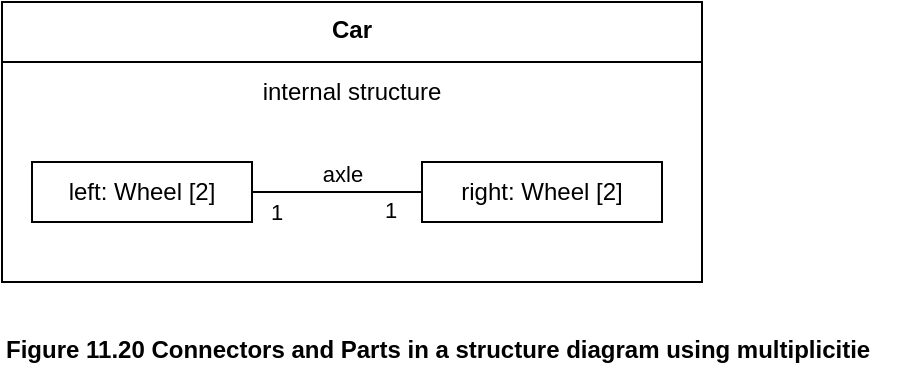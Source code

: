 <mxfile version="21.6.5" type="device">
  <diagram name="Page-1" id="ZfuC0e50NSOTRn3sxBAv">
    <mxGraphModel dx="880" dy="511" grid="1" gridSize="10" guides="1" tooltips="1" connect="1" arrows="1" fold="1" page="1" pageScale="1" pageWidth="1169" pageHeight="827" math="0" shadow="0">
      <root>
        <mxCell id="0" />
        <mxCell id="1" parent="0" />
        <mxCell id="CPnAnZwY85VbWW5xjXOZ-1" value="Car" style="swimlane;fontStyle=1;align=center;verticalAlign=top;childLayout=stackLayout;horizontal=1;startSize=30;horizontalStack=0;resizeParent=1;resizeParentMax=0;resizeLast=0;collapsible=0;marginBottom=0;html=1;whiteSpace=wrap;" vertex="1" parent="1">
          <mxGeometry x="40" y="40" width="350" height="140" as="geometry" />
        </mxCell>
        <mxCell id="CPnAnZwY85VbWW5xjXOZ-2" value="internal structure" style="html=1;strokeColor=none;fillColor=none;align=center;verticalAlign=middle;spacingLeft=4;spacingRight=4;rotatable=0;points=[[0,0.5],[1,0.5]];resizeWidth=1;whiteSpace=wrap;" vertex="1" parent="CPnAnZwY85VbWW5xjXOZ-1">
          <mxGeometry y="30" width="350" height="30" as="geometry" />
        </mxCell>
        <mxCell id="CPnAnZwY85VbWW5xjXOZ-3" value="" style="swimlane;fontStyle=1;align=center;verticalAlign=top;horizontal=1;startSize=0;collapsible=0;marginBottom=0;html=1;strokeColor=none;fillColor=none;" vertex="1" parent="CPnAnZwY85VbWW5xjXOZ-1">
          <mxGeometry y="60" width="350" height="80" as="geometry" />
        </mxCell>
        <mxCell id="CPnAnZwY85VbWW5xjXOZ-4" value="left: Wheel [2]" style="html=1;align=center;verticalAlign=middle;rotatable=0;whiteSpace=wrap;" vertex="1" parent="CPnAnZwY85VbWW5xjXOZ-3">
          <mxGeometry width="110" height="30" relative="1" as="geometry">
            <mxPoint x="15" y="20" as="offset" />
          </mxGeometry>
        </mxCell>
        <mxCell id="CPnAnZwY85VbWW5xjXOZ-5" value="right: Wheel [2]" style="html=1;align=center;verticalAlign=middle;rotatable=0;whiteSpace=wrap;" vertex="1" parent="CPnAnZwY85VbWW5xjXOZ-3">
          <mxGeometry width="120" height="30" relative="1" as="geometry">
            <mxPoint x="210" y="20" as="offset" />
          </mxGeometry>
        </mxCell>
        <mxCell id="CPnAnZwY85VbWW5xjXOZ-6" value="axle" style="edgeStyle=none;endArrow=none;verticalAlign=bottom;labelBackgroundColor=none;endSize=12;html=1;align=center;endFill=0;entryX=0;entryY=0.5;spacingLeft=4;rounded=0;entryDx=0;entryDy=0;exitX=1;exitY=0.5;exitDx=0;exitDy=0;" edge="1" parent="CPnAnZwY85VbWW5xjXOZ-3" source="CPnAnZwY85VbWW5xjXOZ-4" target="CPnAnZwY85VbWW5xjXOZ-5">
          <mxGeometry relative="1" as="geometry">
            <mxPoint x="118" y="35" as="sourcePoint" />
            <mxPoint x="198" y="35" as="targetPoint" />
          </mxGeometry>
        </mxCell>
        <mxCell id="CPnAnZwY85VbWW5xjXOZ-11" value="1" style="edgeLabel;html=1;align=center;verticalAlign=middle;resizable=0;points=[];" vertex="1" connectable="0" parent="CPnAnZwY85VbWW5xjXOZ-6">
          <mxGeometry x="-0.731" y="-1" relative="1" as="geometry">
            <mxPoint y="9" as="offset" />
          </mxGeometry>
        </mxCell>
        <mxCell id="CPnAnZwY85VbWW5xjXOZ-12" value="1" style="edgeLabel;html=1;align=center;verticalAlign=middle;resizable=0;points=[];" vertex="1" connectable="0" parent="CPnAnZwY85VbWW5xjXOZ-6">
          <mxGeometry x="0.73" y="-1" relative="1" as="geometry">
            <mxPoint x="-5" y="8" as="offset" />
          </mxGeometry>
        </mxCell>
        <mxCell id="CPnAnZwY85VbWW5xjXOZ-13" value="Figure 11.20 Connectors and Parts in a structure diagram using multiplicitie" style="text;whiteSpace=wrap;fontStyle=1" vertex="1" parent="1">
          <mxGeometry x="40" y="200" width="460" height="30" as="geometry" />
        </mxCell>
      </root>
    </mxGraphModel>
  </diagram>
</mxfile>
